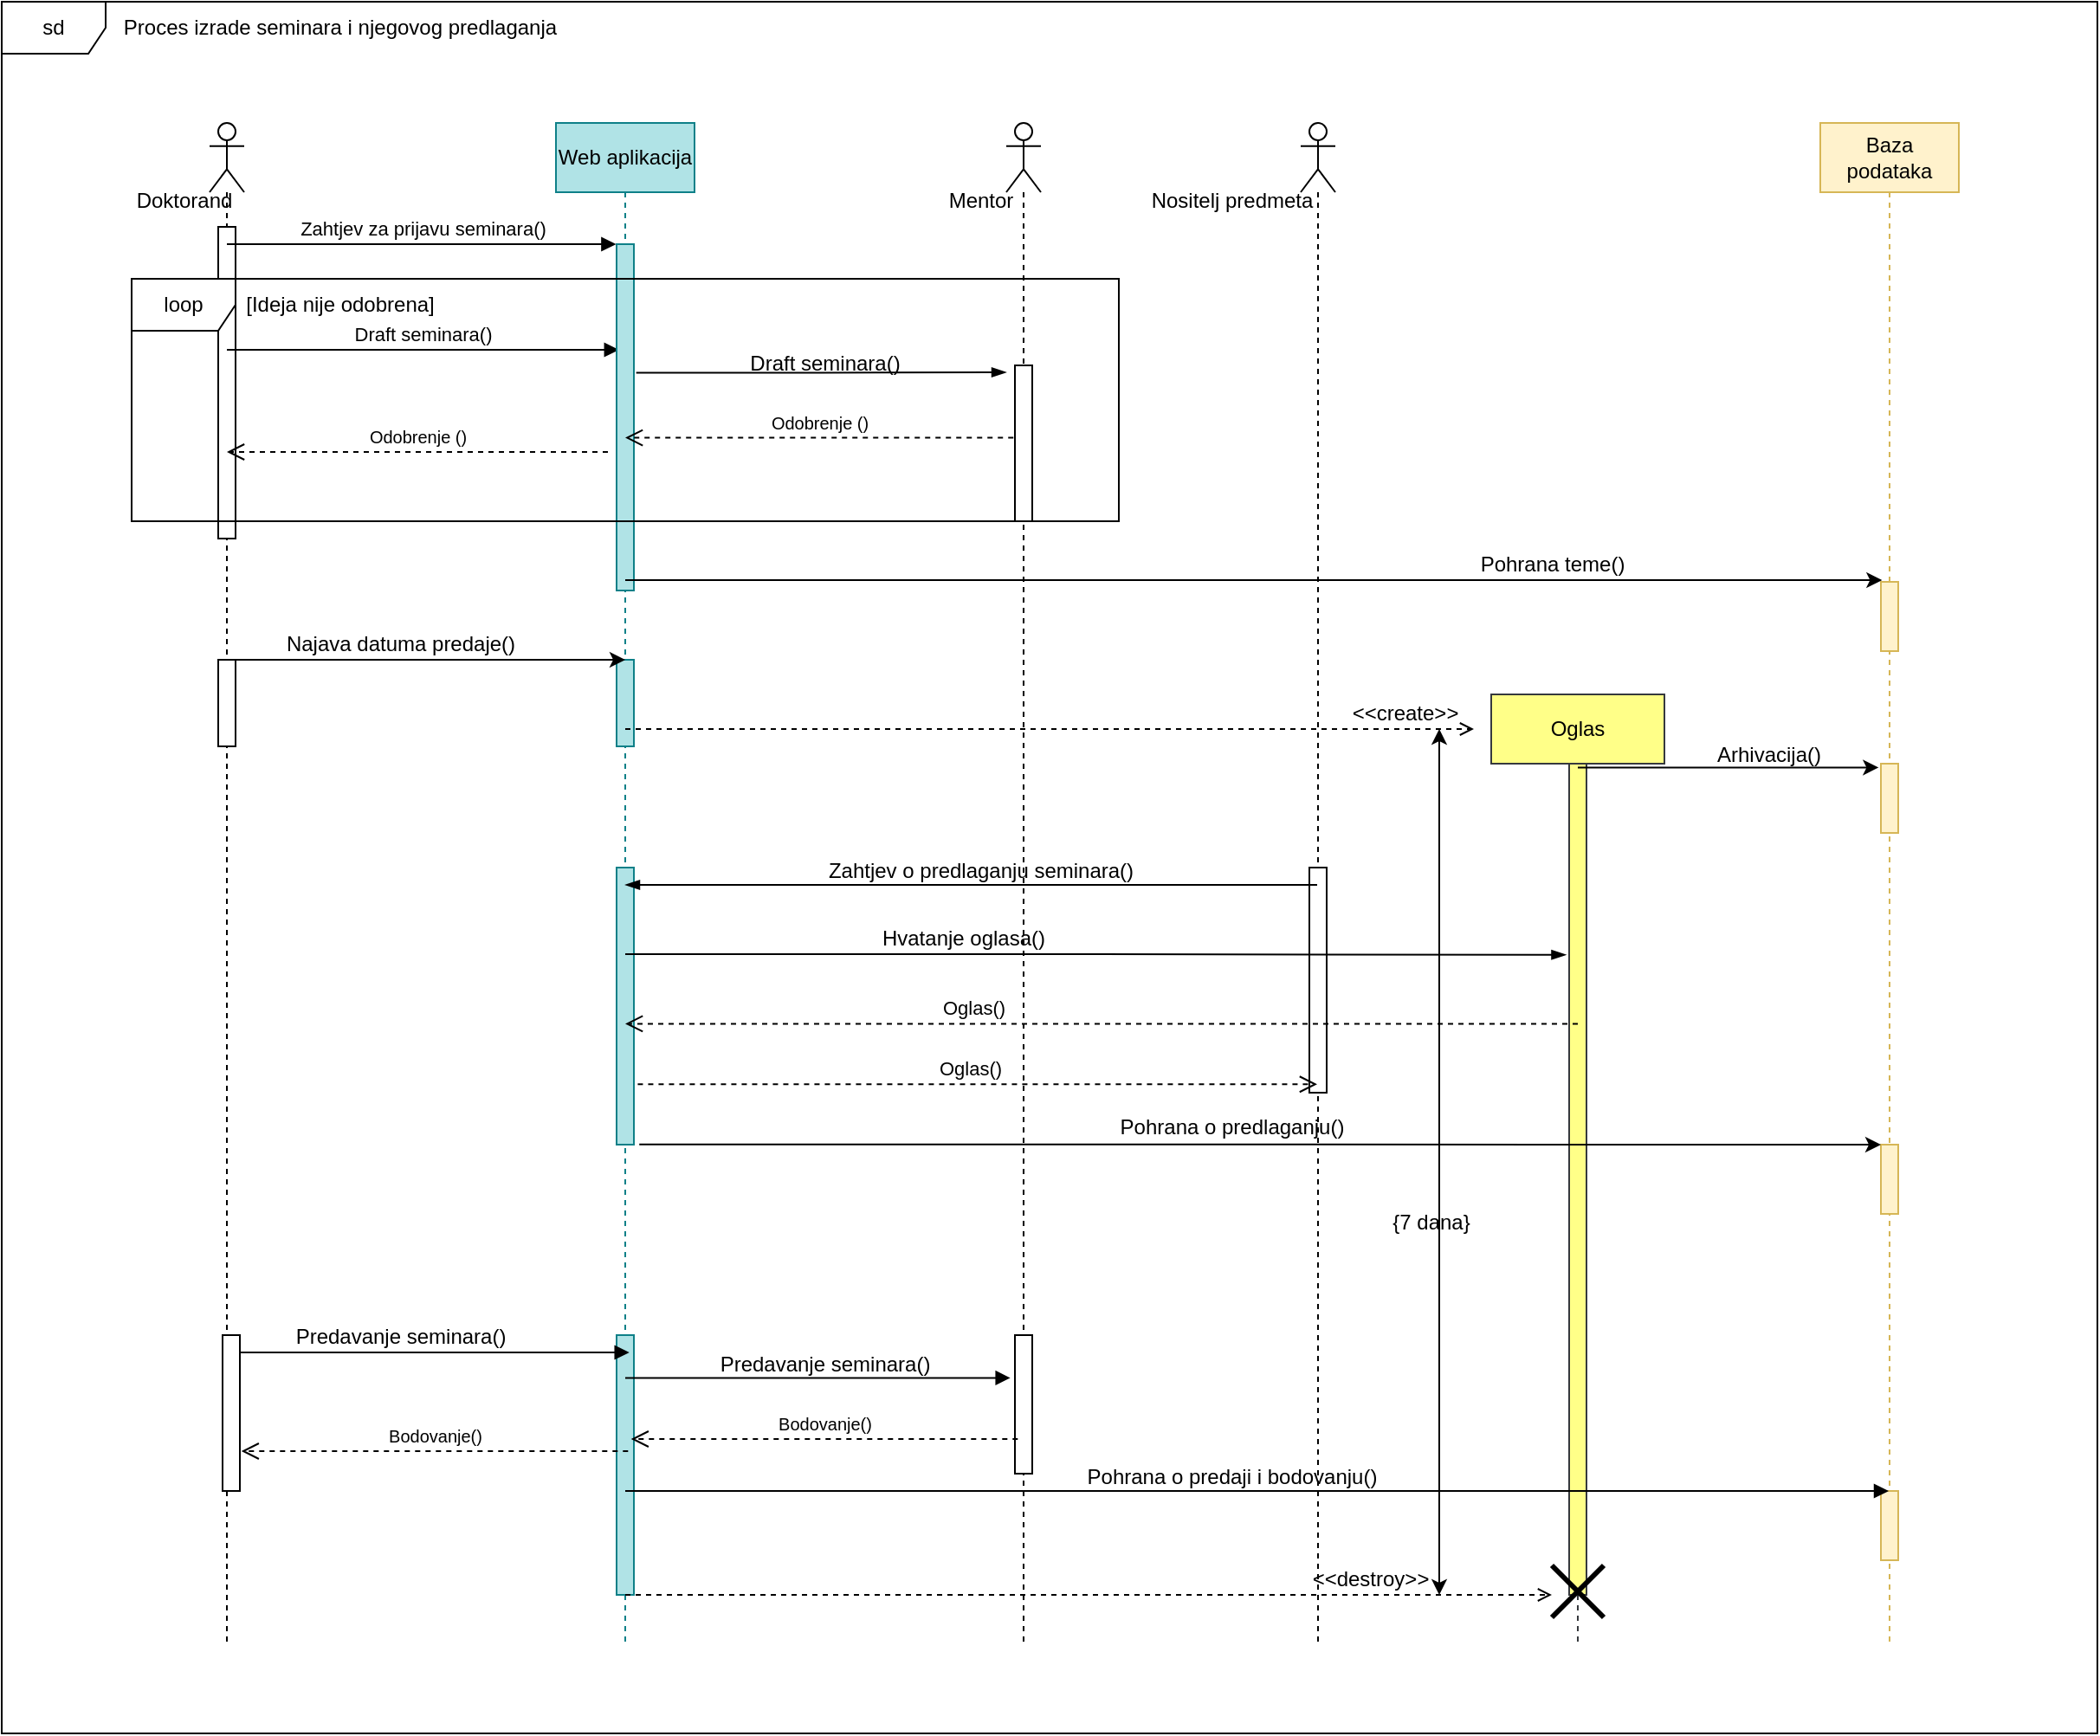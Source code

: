 <mxfile version="20.6.0" type="device"><diagram id="kgpKYQtTHZ0yAKxKKP6v" name="Page-1"><mxGraphModel dx="2580" dy="1915" grid="1" gridSize="10" guides="1" tooltips="1" connect="1" arrows="1" fold="1" page="1" pageScale="1" pageWidth="850" pageHeight="1100" math="0" shadow="0"><root><mxCell id="0"/><mxCell id="1" parent="0"/><mxCell id="znf0t0kGtmBkypwPNCEO-50" value="sd" style="shape=umlFrame;whiteSpace=wrap;html=1;gradientColor=none;fillColor=default;strokeColor=default;swimlaneFillColor=default;" vertex="1" parent="1"><mxGeometry x="-60" y="-50" width="1210" height="1000" as="geometry"/></mxCell><mxCell id="tDZ69JRDFd1WXm0-AqOL-7" value="&lt;br&gt;" style="shape=umlLifeline;participant=umlActor;perimeter=lifelinePerimeter;whiteSpace=wrap;html=1;container=1;collapsible=0;recursiveResize=0;verticalAlign=top;spacingTop=36;outlineConnect=0;size=40;" parent="1" vertex="1"><mxGeometry x="60" y="20" width="20" height="880" as="geometry"/></mxCell><mxCell id="tDZ69JRDFd1WXm0-AqOL-13" value="" style="html=1;points=[];perimeter=orthogonalPerimeter;" parent="tDZ69JRDFd1WXm0-AqOL-7" vertex="1"><mxGeometry x="5" y="60" width="10" height="180" as="geometry"/></mxCell><mxCell id="tDZ69JRDFd1WXm0-AqOL-9" value="Doktorand" style="text;html=1;align=center;verticalAlign=middle;resizable=0;points=[];autosize=1;strokeColor=none;fillColor=none;" parent="tDZ69JRDFd1WXm0-AqOL-7" vertex="1"><mxGeometry x="-55" y="30" width="80" height="30" as="geometry"/></mxCell><mxCell id="znf0t0kGtmBkypwPNCEO-53" value="" style="html=1;points=[];perimeter=orthogonalPerimeter;strokeColor=default;fillColor=default;gradientColor=none;" vertex="1" parent="tDZ69JRDFd1WXm0-AqOL-7"><mxGeometry x="7.5" y="700" width="10" height="90" as="geometry"/></mxCell><mxCell id="znf0t0kGtmBkypwPNCEO-77" value="" style="html=1;points=[];perimeter=orthogonalPerimeter;strokeColor=default;fillColor=default;gradientColor=none;" vertex="1" parent="tDZ69JRDFd1WXm0-AqOL-7"><mxGeometry x="5" y="310" width="10" height="50" as="geometry"/></mxCell><mxCell id="tDZ69JRDFd1WXm0-AqOL-10" value="Baza podataka" style="shape=umlLifeline;perimeter=lifelinePerimeter;whiteSpace=wrap;html=1;container=1;collapsible=0;recursiveResize=0;outlineConnect=0;fillColor=#fff2cc;strokeColor=#d6b656;" parent="1" vertex="1"><mxGeometry x="990" y="20" width="80" height="880" as="geometry"/></mxCell><mxCell id="tDZ69JRDFd1WXm0-AqOL-46" value="" style="html=1;points=[];perimeter=orthogonalPerimeter;labelBackgroundColor=none;fontSize=12;fillColor=#fff2cc;strokeColor=#d6b656;" parent="tDZ69JRDFd1WXm0-AqOL-10" vertex="1"><mxGeometry x="35" y="265" width="10" height="40" as="geometry"/></mxCell><mxCell id="znf0t0kGtmBkypwPNCEO-44" value="" style="html=1;points=[];perimeter=orthogonalPerimeter;labelBackgroundColor=none;fontSize=12;fillColor=#fff2cc;strokeColor=#d6b656;" vertex="1" parent="tDZ69JRDFd1WXm0-AqOL-10"><mxGeometry x="35" y="790" width="10" height="40" as="geometry"/></mxCell><mxCell id="znf0t0kGtmBkypwPNCEO-61" value="" style="html=1;points=[];perimeter=orthogonalPerimeter;labelBackgroundColor=none;fontSize=12;fillColor=#fff2cc;strokeColor=#d6b656;" vertex="1" parent="tDZ69JRDFd1WXm0-AqOL-10"><mxGeometry x="35" y="370" width="10" height="40" as="geometry"/></mxCell><mxCell id="znf0t0kGtmBkypwPNCEO-63" value="" style="html=1;points=[];perimeter=orthogonalPerimeter;labelBackgroundColor=none;fontSize=12;fillColor=#fff2cc;strokeColor=#d6b656;" vertex="1" parent="tDZ69JRDFd1WXm0-AqOL-10"><mxGeometry x="35" y="590" width="10" height="40" as="geometry"/></mxCell><mxCell id="tDZ69JRDFd1WXm0-AqOL-14" value="Draft seminara()" style="html=1;verticalAlign=bottom;endArrow=block;rounded=0;entryX=0.14;entryY=0.305;entryDx=0;entryDy=0;entryPerimeter=0;" parent="1" source="tDZ69JRDFd1WXm0-AqOL-7" target="tDZ69JRDFd1WXm0-AqOL-52" edge="1"><mxGeometry width="80" relative="1" as="geometry"><mxPoint x="77.5" y="90" as="sourcePoint"/><mxPoint x="172.5" y="90" as="targetPoint"/></mxGeometry></mxCell><mxCell id="tDZ69JRDFd1WXm0-AqOL-51" value="Web aplikacija" style="shape=umlLifeline;perimeter=lifelinePerimeter;whiteSpace=wrap;html=1;container=1;collapsible=0;recursiveResize=0;outlineConnect=0;labelBackgroundColor=none;fontSize=12;fillColor=#b0e3e6;strokeColor=#0e8088;" parent="1" vertex="1"><mxGeometry x="260" y="20" width="80" height="880" as="geometry"/></mxCell><mxCell id="tDZ69JRDFd1WXm0-AqOL-52" value="" style="html=1;points=[];perimeter=orthogonalPerimeter;labelBackgroundColor=none;fontSize=12;fillColor=#b0e3e6;strokeColor=#0e8088;" parent="tDZ69JRDFd1WXm0-AqOL-51" vertex="1"><mxGeometry x="35" y="70" width="10" height="200" as="geometry"/></mxCell><mxCell id="znf0t0kGtmBkypwPNCEO-17" value="" style="html=1;points=[];perimeter=orthogonalPerimeter;fillColor=#b0e3e6;strokeColor=#0e8088;" vertex="1" parent="tDZ69JRDFd1WXm0-AqOL-51"><mxGeometry x="35" y="700" width="10" height="150" as="geometry"/></mxCell><mxCell id="znf0t0kGtmBkypwPNCEO-39" value="" style="html=1;points=[];perimeter=orthogonalPerimeter;fillColor=#b0e3e6;strokeColor=#0e8088;" vertex="1" parent="tDZ69JRDFd1WXm0-AqOL-51"><mxGeometry x="35" y="430" width="10" height="160" as="geometry"/></mxCell><mxCell id="znf0t0kGtmBkypwPNCEO-76" value="" style="html=1;points=[];perimeter=orthogonalPerimeter;strokeColor=#0e8088;fillColor=#b0e3e6;" vertex="1" parent="tDZ69JRDFd1WXm0-AqOL-51"><mxGeometry x="35" y="310" width="10" height="50" as="geometry"/></mxCell><mxCell id="tDZ69JRDFd1WXm0-AqOL-73" value="Odobrenje ()" style="html=1;verticalAlign=bottom;endArrow=open;dashed=1;endSize=8;rounded=0;fontSize=10;exitX=-0.089;exitY=0.464;exitDx=0;exitDy=0;exitPerimeter=0;" parent="1" source="znf0t0kGtmBkypwPNCEO-4" target="tDZ69JRDFd1WXm0-AqOL-51" edge="1"><mxGeometry relative="1" as="geometry"><mxPoint x="300" y="141" as="sourcePoint"/><mxPoint x="300" y="162" as="targetPoint"/></mxGeometry></mxCell><mxCell id="znf0t0kGtmBkypwPNCEO-1" value="" style="shape=umlLifeline;participant=umlActor;perimeter=lifelinePerimeter;whiteSpace=wrap;html=1;container=1;collapsible=0;recursiveResize=0;verticalAlign=top;spacingTop=36;outlineConnect=0;" vertex="1" parent="1"><mxGeometry x="520" y="20" width="20" height="880" as="geometry"/></mxCell><mxCell id="znf0t0kGtmBkypwPNCEO-4" value="" style="html=1;points=[];perimeter=orthogonalPerimeter;" vertex="1" parent="znf0t0kGtmBkypwPNCEO-1"><mxGeometry x="5" y="140" width="10" height="90" as="geometry"/></mxCell><mxCell id="znf0t0kGtmBkypwPNCEO-56" value="" style="html=1;points=[];perimeter=orthogonalPerimeter;" vertex="1" parent="znf0t0kGtmBkypwPNCEO-1"><mxGeometry x="5" y="700" width="10" height="80" as="geometry"/></mxCell><mxCell id="znf0t0kGtmBkypwPNCEO-2" value="Mentor" style="text;html=1;align=center;verticalAlign=middle;resizable=0;points=[];autosize=1;strokeColor=none;fillColor=none;" vertex="1" parent="1"><mxGeometry x="475" y="50" width="60" height="30" as="geometry"/></mxCell><mxCell id="znf0t0kGtmBkypwPNCEO-3" value="" style="edgeStyle=elbowEdgeStyle;fontSize=12;html=1;endArrow=blockThin;endFill=1;rounded=0;exitX=1.133;exitY=0.371;exitDx=0;exitDy=0;exitPerimeter=0;" edge="1" parent="1" source="tDZ69JRDFd1WXm0-AqOL-52"><mxGeometry width="160" relative="1" as="geometry"><mxPoint x="310" y="187" as="sourcePoint"/><mxPoint x="520" y="164" as="targetPoint"/></mxGeometry></mxCell><mxCell id="znf0t0kGtmBkypwPNCEO-5" value="Draft seminara()" style="text;html=1;align=center;verticalAlign=middle;resizable=0;points=[];autosize=1;strokeColor=none;fillColor=none;" vertex="1" parent="1"><mxGeometry x="360" y="144" width="110" height="30" as="geometry"/></mxCell><mxCell id="znf0t0kGtmBkypwPNCEO-6" value="loop" style="shape=umlFrame;whiteSpace=wrap;html=1;" vertex="1" parent="1"><mxGeometry x="15" y="110" width="570" height="140" as="geometry"/></mxCell><mxCell id="znf0t0kGtmBkypwPNCEO-8" value="Odobrenje ()" style="html=1;verticalAlign=bottom;endArrow=open;dashed=1;endSize=8;rounded=0;fontSize=10;" edge="1" parent="1" target="tDZ69JRDFd1WXm0-AqOL-7"><mxGeometry relative="1" as="geometry"><mxPoint x="290" y="210" as="sourcePoint"/><mxPoint x="70" y="172" as="targetPoint"/></mxGeometry></mxCell><mxCell id="znf0t0kGtmBkypwPNCEO-10" value="[Ideja nije odobrena]" style="text;html=1;align=center;verticalAlign=middle;resizable=0;points=[];autosize=1;strokeColor=none;fillColor=none;" vertex="1" parent="1"><mxGeometry x="70" y="110" width="130" height="30" as="geometry"/></mxCell><mxCell id="znf0t0kGtmBkypwPNCEO-12" value="Zahtjev za prijavu seminara()" style="html=1;verticalAlign=bottom;endArrow=block;rounded=0;exitX=0.98;exitY=0.186;exitDx=0;exitDy=0;exitPerimeter=0;" edge="1" parent="1"><mxGeometry width="80" relative="1" as="geometry"><mxPoint x="70.0" y="90.0" as="sourcePoint"/><mxPoint x="294.7" y="90.0" as="targetPoint"/></mxGeometry></mxCell><mxCell id="tDZ69JRDFd1WXm0-AqOL-47" value="" style="endArrow=classic;html=1;rounded=0;fontSize=15;fontColor=#000000;entryX=0.067;entryY=-0.025;entryDx=0;entryDy=0;entryPerimeter=0;" parent="1" source="tDZ69JRDFd1WXm0-AqOL-51" target="tDZ69JRDFd1WXm0-AqOL-46" edge="1"><mxGeometry width="50" height="50" relative="1" as="geometry"><mxPoint x="405.48" y="276.16" as="sourcePoint"/><mxPoint x="320" y="220" as="targetPoint"/><Array as="points"/></mxGeometry></mxCell><mxCell id="znf0t0kGtmBkypwPNCEO-13" value="" style="shape=umlLifeline;participant=umlActor;perimeter=lifelinePerimeter;whiteSpace=wrap;html=1;container=1;collapsible=0;recursiveResize=0;verticalAlign=top;spacingTop=36;outlineConnect=0;" vertex="1" parent="1"><mxGeometry x="690" y="20" width="20" height="880" as="geometry"/></mxCell><mxCell id="znf0t0kGtmBkypwPNCEO-14" value="" style="html=1;points=[];perimeter=orthogonalPerimeter;" vertex="1" parent="znf0t0kGtmBkypwPNCEO-13"><mxGeometry x="5" y="430" width="10" height="130" as="geometry"/></mxCell><mxCell id="znf0t0kGtmBkypwPNCEO-15" value="Nositelj predmeta&lt;br&gt;" style="text;html=1;align=center;verticalAlign=middle;resizable=0;points=[];autosize=1;strokeColor=none;fillColor=none;" vertex="1" parent="1"><mxGeometry x="590" y="50" width="120" height="30" as="geometry"/></mxCell><mxCell id="znf0t0kGtmBkypwPNCEO-16" value="Pohrana teme()" style="text;html=1;align=center;verticalAlign=middle;resizable=0;points=[];autosize=1;strokeColor=none;fillColor=none;" vertex="1" parent="1"><mxGeometry x="780" y="260" width="110" height="30" as="geometry"/></mxCell><mxCell id="znf0t0kGtmBkypwPNCEO-22" value="Predavanje seminara()" style="text;html=1;align=center;verticalAlign=middle;resizable=0;points=[];autosize=1;strokeColor=none;fillColor=none;" vertex="1" parent="1"><mxGeometry x="100" y="706" width="140" height="30" as="geometry"/></mxCell><mxCell id="znf0t0kGtmBkypwPNCEO-26" value="" style="html=1;verticalAlign=bottom;endArrow=block;rounded=0;exitX=0.98;exitY=0.186;exitDx=0;exitDy=0;exitPerimeter=0;" edge="1" parent="1"><mxGeometry width="80" relative="1" as="geometry"><mxPoint x="77.65" y="730" as="sourcePoint"/><mxPoint x="302.35" y="730" as="targetPoint"/></mxGeometry></mxCell><mxCell id="znf0t0kGtmBkypwPNCEO-27" value="Bodovanje()" style="html=1;verticalAlign=bottom;endArrow=open;dashed=1;endSize=8;rounded=0;fontSize=10;exitX=-0.22;exitY=0.2;exitDx=0;exitDy=0;exitPerimeter=0;" edge="1" parent="1"><mxGeometry relative="1" as="geometry"><mxPoint x="526.65" y="780" as="sourcePoint"/><mxPoint x="303.35" y="780" as="targetPoint"/></mxGeometry></mxCell><mxCell id="znf0t0kGtmBkypwPNCEO-28" value="Bodovanje()" style="html=1;verticalAlign=bottom;endArrow=open;dashed=1;endSize=8;rounded=0;fontSize=10;exitX=-0.22;exitY=0.2;exitDx=0;exitDy=0;exitPerimeter=0;" edge="1" parent="1"><mxGeometry relative="1" as="geometry"><mxPoint x="301.65" y="787" as="sourcePoint"/><mxPoint x="78.35" y="787" as="targetPoint"/></mxGeometry></mxCell><mxCell id="znf0t0kGtmBkypwPNCEO-29" value="" style="html=1;verticalAlign=bottom;endArrow=block;rounded=0;entryX=-0.267;entryY=0.309;entryDx=0;entryDy=0;entryPerimeter=0;" edge="1" parent="1" source="tDZ69JRDFd1WXm0-AqOL-51" target="znf0t0kGtmBkypwPNCEO-56"><mxGeometry width="80" relative="1" as="geometry"><mxPoint x="300" y="350" as="sourcePoint"/><mxPoint x="524.7" y="350" as="targetPoint"/></mxGeometry></mxCell><mxCell id="znf0t0kGtmBkypwPNCEO-30" value="Predavanje seminara()" style="text;html=1;align=center;verticalAlign=middle;resizable=0;points=[];autosize=1;strokeColor=none;fillColor=none;" vertex="1" parent="1"><mxGeometry x="345" y="722" width="140" height="30" as="geometry"/></mxCell><mxCell id="znf0t0kGtmBkypwPNCEO-33" value="Oglas" style="shape=umlLifeline;perimeter=lifelinePerimeter;whiteSpace=wrap;html=1;container=1;collapsible=0;recursiveResize=0;outlineConnect=0;fillColor=#ffff88;strokeColor=#36393d;" vertex="1" parent="1"><mxGeometry x="800" y="350" width="100" height="550" as="geometry"/></mxCell><mxCell id="znf0t0kGtmBkypwPNCEO-35" value="" style="html=1;points=[];perimeter=orthogonalPerimeter;fillColor=#ffff88;strokeColor=#36393d;" vertex="1" parent="znf0t0kGtmBkypwPNCEO-33"><mxGeometry x="45" y="40" width="10" height="480" as="geometry"/></mxCell><mxCell id="znf0t0kGtmBkypwPNCEO-64" value="" style="shape=umlDestroy;whiteSpace=wrap;html=1;strokeWidth=3;strokeColor=default;fillColor=default;gradientColor=none;" vertex="1" parent="znf0t0kGtmBkypwPNCEO-33"><mxGeometry x="35" y="503" width="30" height="30" as="geometry"/></mxCell><mxCell id="znf0t0kGtmBkypwPNCEO-66" value="&amp;lt;&amp;lt;destroy&amp;gt;&amp;gt;" style="html=1;verticalAlign=bottom;labelBackgroundColor=none;endArrow=open;endFill=0;dashed=1;rounded=0;fontSize=12;fontColor=#000000;" edge="1" parent="znf0t0kGtmBkypwPNCEO-33" source="tDZ69JRDFd1WXm0-AqOL-51"><mxGeometry x="0.608" width="160" relative="1" as="geometry"><mxPoint x="-125" y="520" as="sourcePoint"/><mxPoint x="35" y="520" as="targetPoint"/><mxPoint as="offset"/></mxGeometry></mxCell><mxCell id="znf0t0kGtmBkypwPNCEO-45" value="" style="html=1;verticalAlign=bottom;endArrow=block;rounded=0;" edge="1" parent="1" source="tDZ69JRDFd1WXm0-AqOL-51" target="tDZ69JRDFd1WXm0-AqOL-10"><mxGeometry width="80" relative="1" as="geometry"><mxPoint x="702.95" y="560.0" as="sourcePoint"/><mxPoint x="307.05" y="560.0" as="targetPoint"/><Array as="points"><mxPoint x="890" y="810"/></Array></mxGeometry></mxCell><mxCell id="znf0t0kGtmBkypwPNCEO-52" value="Proces izrade seminara i njegovog predlaganja" style="text;html=1;align=center;verticalAlign=middle;resizable=0;points=[];autosize=1;strokeColor=none;fillColor=none;" vertex="1" parent="1"><mxGeometry y="-50" width="270" height="30" as="geometry"/></mxCell><mxCell id="znf0t0kGtmBkypwPNCEO-58" value="Pohrana o predaji i bodovanju()" style="text;html=1;align=center;verticalAlign=middle;resizable=0;points=[];autosize=1;strokeColor=none;fillColor=none;" vertex="1" parent="1"><mxGeometry x="555" y="787" width="190" height="30" as="geometry"/></mxCell><mxCell id="znf0t0kGtmBkypwPNCEO-59" value="&amp;lt;&amp;lt;create&amp;gt;&amp;gt;" style="html=1;verticalAlign=bottom;labelBackgroundColor=none;endArrow=open;endFill=0;dashed=1;rounded=0;fontSize=12;fontColor=#000000;" edge="1" parent="1"><mxGeometry x="0.837" width="160" relative="1" as="geometry"><mxPoint x="300" y="370" as="sourcePoint"/><mxPoint x="790" y="370" as="targetPoint"/><mxPoint as="offset"/></mxGeometry></mxCell><mxCell id="znf0t0kGtmBkypwPNCEO-60" value="" style="endArrow=classic;html=1;rounded=0;fontSize=15;fontColor=#000000;entryX=-0.133;entryY=0.056;entryDx=0;entryDy=0;entryPerimeter=0;" edge="1" parent="1" source="znf0t0kGtmBkypwPNCEO-33" target="znf0t0kGtmBkypwPNCEO-61"><mxGeometry width="50" height="50" relative="1" as="geometry"><mxPoint x="590" y="360" as="sourcePoint"/><mxPoint x="960" y="390" as="targetPoint"/></mxGeometry></mxCell><mxCell id="znf0t0kGtmBkypwPNCEO-62" value="Arhivacija()" style="text;html=1;align=center;verticalAlign=middle;resizable=0;points=[];autosize=1;strokeColor=none;fillColor=none;" vertex="1" parent="1"><mxGeometry x="920" y="370" width="80" height="30" as="geometry"/></mxCell><mxCell id="znf0t0kGtmBkypwPNCEO-67" value="" style="endArrow=classic;html=1;rounded=0;fontSize=15;fontColor=#000000;exitX=1.311;exitY=0.999;exitDx=0;exitDy=0;exitPerimeter=0;" edge="1" parent="1" source="znf0t0kGtmBkypwPNCEO-39" target="znf0t0kGtmBkypwPNCEO-63"><mxGeometry width="50" height="50" relative="1" as="geometry"><mxPoint x="590" y="510" as="sourcePoint"/><mxPoint x="640" y="460" as="targetPoint"/></mxGeometry></mxCell><mxCell id="znf0t0kGtmBkypwPNCEO-68" value="Pohrana o predlaganju()" style="text;html=1;align=center;verticalAlign=middle;resizable=0;points=[];autosize=1;strokeColor=none;fillColor=none;" vertex="1" parent="1"><mxGeometry x="575" y="585" width="150" height="30" as="geometry"/></mxCell><mxCell id="znf0t0kGtmBkypwPNCEO-69" value="" style="edgeStyle=elbowEdgeStyle;fontSize=12;html=1;endArrow=blockThin;endFill=1;rounded=0;" edge="1" parent="1" source="znf0t0kGtmBkypwPNCEO-13" target="tDZ69JRDFd1WXm0-AqOL-51"><mxGeometry width="160" relative="1" as="geometry"><mxPoint x="670" y="450" as="sourcePoint"/><mxPoint x="620" y="480" as="targetPoint"/></mxGeometry></mxCell><mxCell id="znf0t0kGtmBkypwPNCEO-70" value="Zahtjev o predlaganju seminara()" style="text;html=1;align=center;verticalAlign=middle;resizable=0;points=[];autosize=1;strokeColor=none;fillColor=none;" vertex="1" parent="1"><mxGeometry x="405" y="437" width="200" height="30" as="geometry"/></mxCell><mxCell id="znf0t0kGtmBkypwPNCEO-73" value="" style="edgeStyle=elbowEdgeStyle;fontSize=12;html=1;endArrow=blockThin;endFill=1;rounded=0;entryX=-0.178;entryY=0.23;entryDx=0;entryDy=0;entryPerimeter=0;" edge="1" parent="1" target="znf0t0kGtmBkypwPNCEO-35"><mxGeometry width="160" relative="1" as="geometry"><mxPoint x="300" y="500" as="sourcePoint"/><mxPoint x="460" y="500" as="targetPoint"/></mxGeometry></mxCell><mxCell id="znf0t0kGtmBkypwPNCEO-74" value="Hvatanje oglasa()" style="text;html=1;align=center;verticalAlign=middle;resizable=0;points=[];autosize=1;strokeColor=none;fillColor=none;" vertex="1" parent="1"><mxGeometry x="435" y="476" width="120" height="30" as="geometry"/></mxCell><mxCell id="znf0t0kGtmBkypwPNCEO-75" value="Oglas()" style="html=1;verticalAlign=bottom;endArrow=open;dashed=1;endSize=8;rounded=0;exitX=1.222;exitY=0.782;exitDx=0;exitDy=0;exitPerimeter=0;" edge="1" parent="1" source="znf0t0kGtmBkypwPNCEO-39" target="znf0t0kGtmBkypwPNCEO-13"><mxGeometry x="-0.017" relative="1" as="geometry"><mxPoint x="805.61" y="670" as="sourcePoint"/><mxPoint x="259.999" y="670" as="targetPoint"/><mxPoint x="-1" as="offset"/></mxGeometry></mxCell><mxCell id="znf0t0kGtmBkypwPNCEO-71" value="Oglas()" style="html=1;verticalAlign=bottom;endArrow=open;dashed=1;endSize=8;rounded=0;exitX=0.5;exitY=0.313;exitDx=0;exitDy=0;exitPerimeter=0;" edge="1" parent="1" source="znf0t0kGtmBkypwPNCEO-35" target="tDZ69JRDFd1WXm0-AqOL-51"><mxGeometry x="0.265" relative="1" as="geometry"><mxPoint x="845" y="563" as="sourcePoint"/><mxPoint x="765" y="563" as="targetPoint"/><mxPoint x="-1" as="offset"/></mxGeometry></mxCell><mxCell id="znf0t0kGtmBkypwPNCEO-78" value="" style="endArrow=classic;html=1;rounded=0;fontSize=15;fontColor=#000000;" edge="1" parent="1" source="tDZ69JRDFd1WXm0-AqOL-7"><mxGeometry width="50" height="50" relative="1" as="geometry"><mxPoint x="110" y="330" as="sourcePoint"/><mxPoint x="300" y="330" as="targetPoint"/></mxGeometry></mxCell><mxCell id="znf0t0kGtmBkypwPNCEO-79" value="Najava datuma predaje()" style="text;html=1;align=center;verticalAlign=middle;resizable=0;points=[];autosize=1;strokeColor=none;fillColor=none;" vertex="1" parent="1"><mxGeometry x="90" y="306" width="160" height="30" as="geometry"/></mxCell><mxCell id="znf0t0kGtmBkypwPNCEO-83" value="" style="endArrow=classic;startArrow=classic;html=1;rounded=0;" edge="1" parent="1"><mxGeometry width="50" height="50" relative="1" as="geometry"><mxPoint x="770" y="870" as="sourcePoint"/><mxPoint x="770" y="370" as="targetPoint"/></mxGeometry></mxCell><mxCell id="znf0t0kGtmBkypwPNCEO-84" value="{7 dana}" style="text;html=1;align=center;verticalAlign=middle;resizable=0;points=[];autosize=1;" vertex="1" parent="1"><mxGeometry x="730" y="640" width="70" height="30" as="geometry"/></mxCell></root></mxGraphModel></diagram></mxfile>